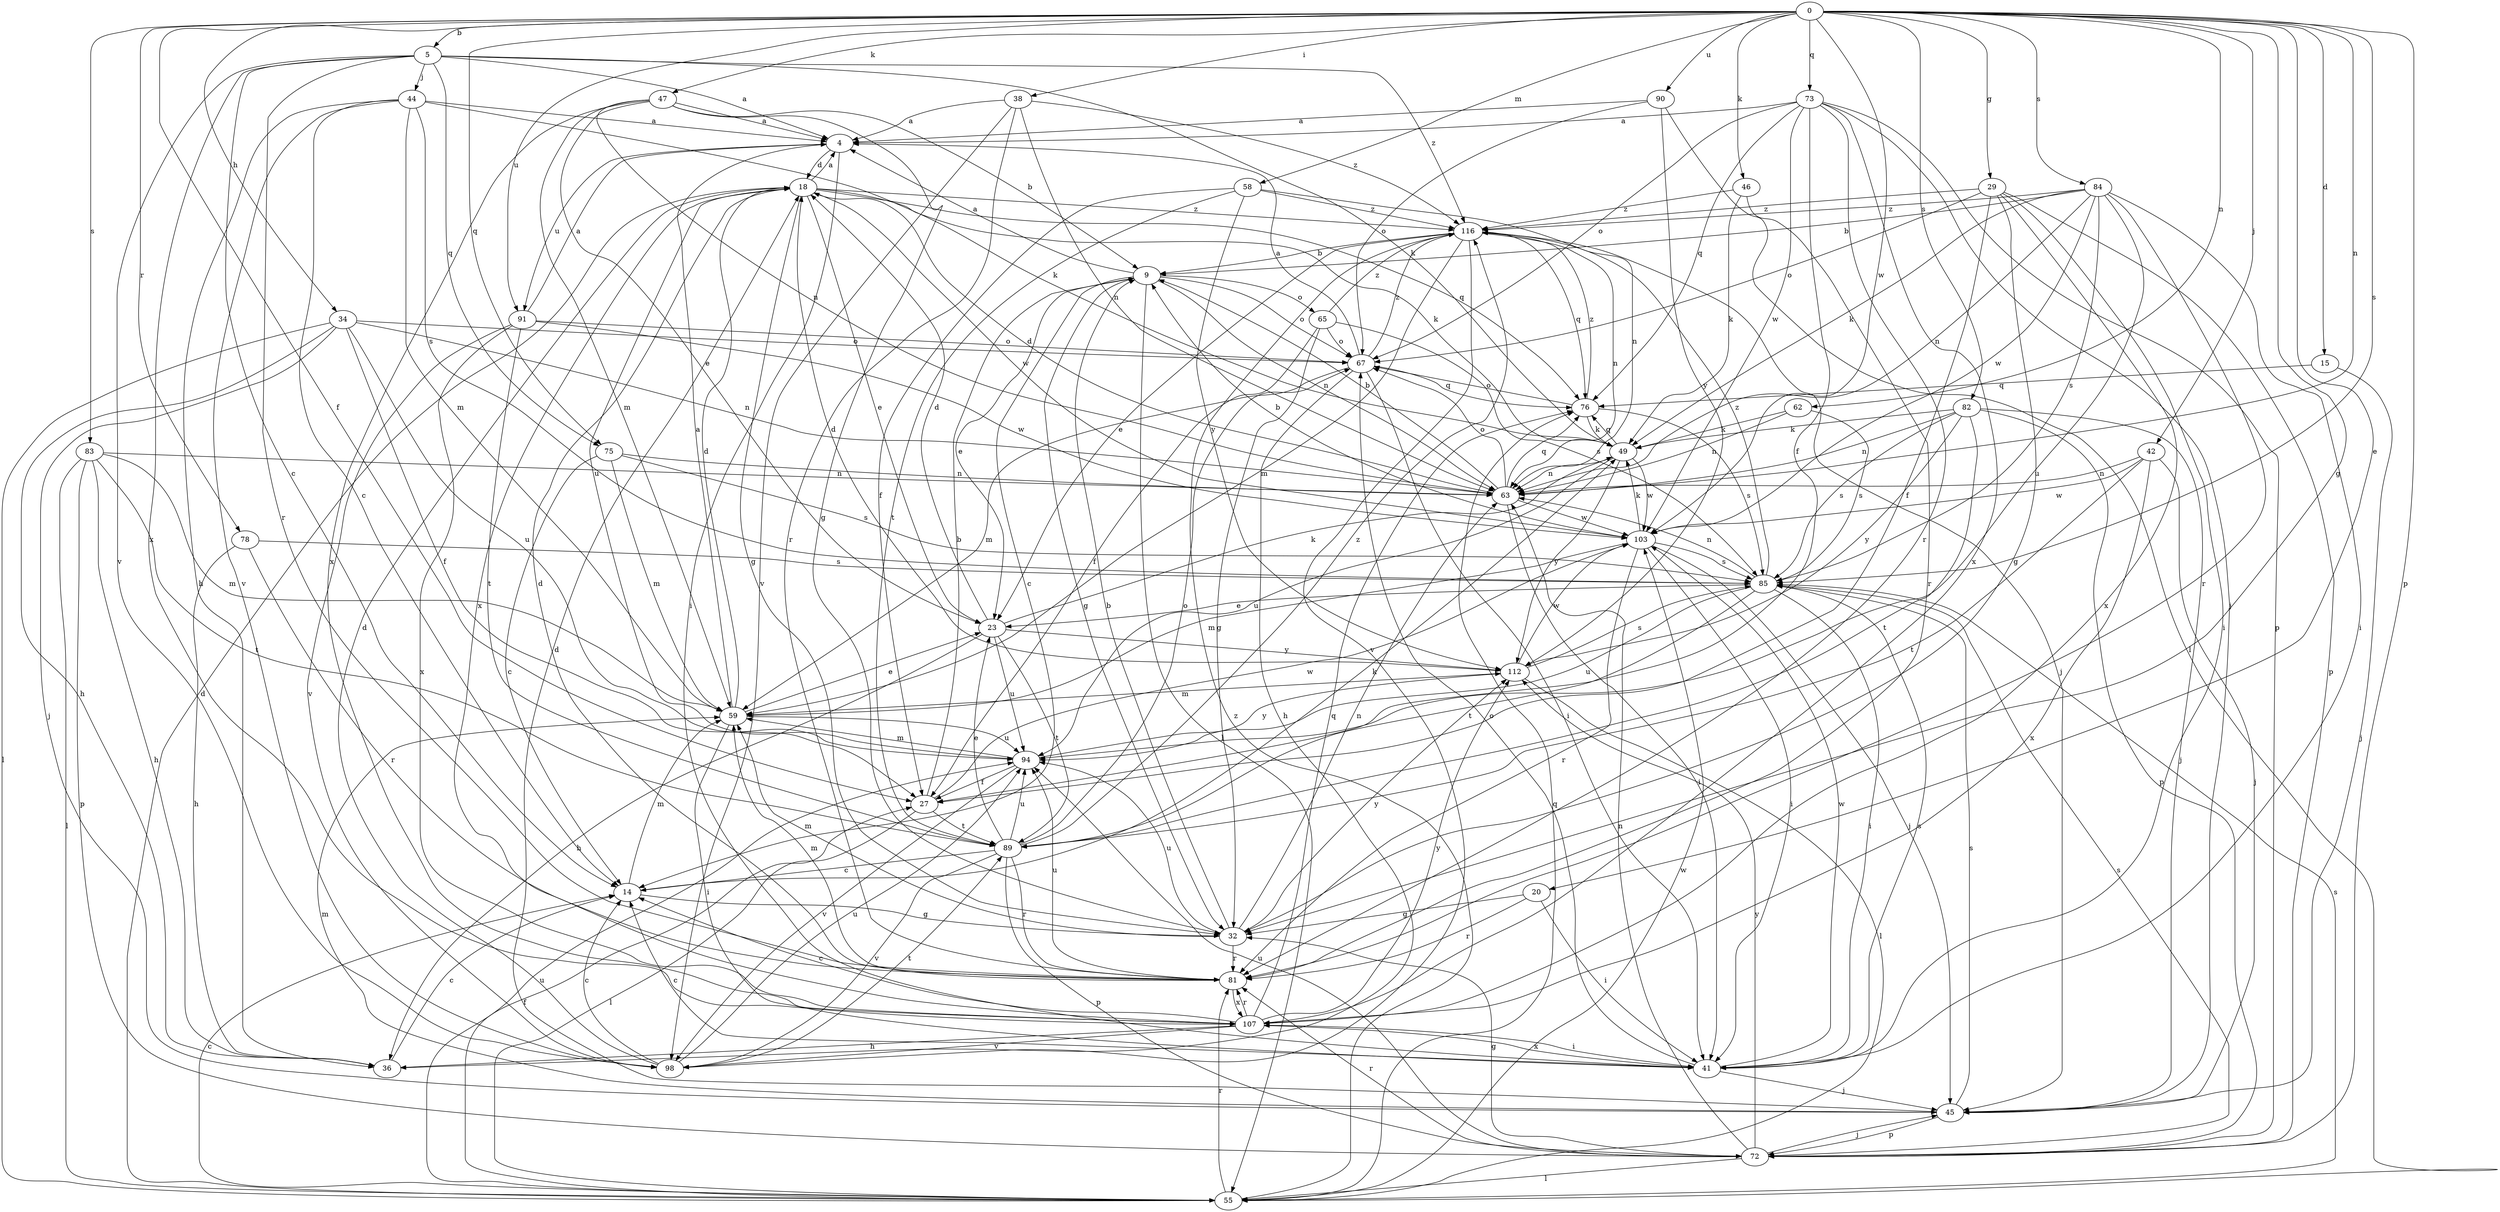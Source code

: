 strict digraph  {
0;
4;
5;
9;
14;
15;
18;
20;
23;
27;
29;
32;
34;
36;
38;
41;
42;
44;
45;
46;
47;
49;
55;
58;
59;
62;
63;
65;
67;
72;
73;
75;
76;
78;
81;
82;
83;
84;
85;
89;
90;
91;
94;
98;
103;
107;
112;
116;
0 -> 5  [label=b];
0 -> 15  [label=d];
0 -> 20  [label=e];
0 -> 27  [label=f];
0 -> 29  [label=g];
0 -> 32  [label=g];
0 -> 34  [label=h];
0 -> 38  [label=i];
0 -> 42  [label=j];
0 -> 46  [label=k];
0 -> 47  [label=k];
0 -> 58  [label=m];
0 -> 62  [label=n];
0 -> 63  [label=n];
0 -> 72  [label=p];
0 -> 73  [label=q];
0 -> 75  [label=q];
0 -> 78  [label=r];
0 -> 82  [label=s];
0 -> 83  [label=s];
0 -> 84  [label=s];
0 -> 85  [label=s];
0 -> 90  [label=u];
0 -> 91  [label=u];
0 -> 103  [label=w];
4 -> 18  [label=d];
4 -> 41  [label=i];
4 -> 91  [label=u];
5 -> 4  [label=a];
5 -> 14  [label=c];
5 -> 44  [label=j];
5 -> 49  [label=k];
5 -> 75  [label=q];
5 -> 81  [label=r];
5 -> 98  [label=v];
5 -> 107  [label=x];
5 -> 116  [label=z];
9 -> 4  [label=a];
9 -> 14  [label=c];
9 -> 23  [label=e];
9 -> 32  [label=g];
9 -> 55  [label=l];
9 -> 63  [label=n];
9 -> 65  [label=o];
9 -> 67  [label=o];
14 -> 32  [label=g];
14 -> 49  [label=k];
14 -> 59  [label=m];
15 -> 45  [label=j];
15 -> 76  [label=q];
18 -> 4  [label=a];
18 -> 23  [label=e];
18 -> 32  [label=g];
18 -> 49  [label=k];
18 -> 76  [label=q];
18 -> 94  [label=u];
18 -> 103  [label=w];
18 -> 107  [label=x];
18 -> 116  [label=z];
20 -> 32  [label=g];
20 -> 41  [label=i];
20 -> 81  [label=r];
23 -> 18  [label=d];
23 -> 36  [label=h];
23 -> 49  [label=k];
23 -> 89  [label=t];
23 -> 94  [label=u];
23 -> 112  [label=y];
27 -> 9  [label=b];
27 -> 55  [label=l];
27 -> 89  [label=t];
27 -> 103  [label=w];
29 -> 27  [label=f];
29 -> 32  [label=g];
29 -> 41  [label=i];
29 -> 67  [label=o];
29 -> 72  [label=p];
29 -> 107  [label=x];
29 -> 116  [label=z];
32 -> 9  [label=b];
32 -> 59  [label=m];
32 -> 63  [label=n];
32 -> 81  [label=r];
32 -> 94  [label=u];
32 -> 112  [label=y];
34 -> 27  [label=f];
34 -> 36  [label=h];
34 -> 45  [label=j];
34 -> 55  [label=l];
34 -> 63  [label=n];
34 -> 67  [label=o];
34 -> 94  [label=u];
36 -> 14  [label=c];
38 -> 4  [label=a];
38 -> 63  [label=n];
38 -> 81  [label=r];
38 -> 98  [label=v];
38 -> 116  [label=z];
41 -> 14  [label=c];
41 -> 45  [label=j];
41 -> 67  [label=o];
41 -> 85  [label=s];
41 -> 103  [label=w];
41 -> 107  [label=x];
42 -> 45  [label=j];
42 -> 63  [label=n];
42 -> 89  [label=t];
42 -> 103  [label=w];
42 -> 107  [label=x];
44 -> 4  [label=a];
44 -> 14  [label=c];
44 -> 36  [label=h];
44 -> 49  [label=k];
44 -> 59  [label=m];
44 -> 85  [label=s];
44 -> 98  [label=v];
45 -> 18  [label=d];
45 -> 59  [label=m];
45 -> 72  [label=p];
45 -> 85  [label=s];
46 -> 49  [label=k];
46 -> 81  [label=r];
46 -> 116  [label=z];
47 -> 4  [label=a];
47 -> 9  [label=b];
47 -> 23  [label=e];
47 -> 32  [label=g];
47 -> 59  [label=m];
47 -> 63  [label=n];
47 -> 107  [label=x];
49 -> 63  [label=n];
49 -> 76  [label=q];
49 -> 94  [label=u];
49 -> 103  [label=w];
49 -> 112  [label=y];
55 -> 14  [label=c];
55 -> 18  [label=d];
55 -> 27  [label=f];
55 -> 76  [label=q];
55 -> 81  [label=r];
55 -> 85  [label=s];
55 -> 94  [label=u];
55 -> 103  [label=w];
55 -> 116  [label=z];
58 -> 27  [label=f];
58 -> 63  [label=n];
58 -> 89  [label=t];
58 -> 112  [label=y];
58 -> 116  [label=z];
59 -> 4  [label=a];
59 -> 18  [label=d];
59 -> 23  [label=e];
59 -> 41  [label=i];
59 -> 94  [label=u];
62 -> 49  [label=k];
62 -> 63  [label=n];
62 -> 85  [label=s];
63 -> 9  [label=b];
63 -> 18  [label=d];
63 -> 41  [label=i];
63 -> 67  [label=o];
63 -> 76  [label=q];
63 -> 103  [label=w];
65 -> 27  [label=f];
65 -> 32  [label=g];
65 -> 67  [label=o];
65 -> 85  [label=s];
65 -> 116  [label=z];
67 -> 4  [label=a];
67 -> 36  [label=h];
67 -> 41  [label=i];
67 -> 59  [label=m];
67 -> 76  [label=q];
67 -> 116  [label=z];
72 -> 32  [label=g];
72 -> 45  [label=j];
72 -> 55  [label=l];
72 -> 63  [label=n];
72 -> 81  [label=r];
72 -> 85  [label=s];
72 -> 94  [label=u];
72 -> 112  [label=y];
73 -> 4  [label=a];
73 -> 27  [label=f];
73 -> 45  [label=j];
73 -> 67  [label=o];
73 -> 72  [label=p];
73 -> 76  [label=q];
73 -> 81  [label=r];
73 -> 103  [label=w];
73 -> 107  [label=x];
75 -> 14  [label=c];
75 -> 59  [label=m];
75 -> 63  [label=n];
75 -> 85  [label=s];
76 -> 49  [label=k];
76 -> 67  [label=o];
76 -> 85  [label=s];
76 -> 116  [label=z];
78 -> 36  [label=h];
78 -> 81  [label=r];
78 -> 85  [label=s];
81 -> 18  [label=d];
81 -> 59  [label=m];
81 -> 94  [label=u];
81 -> 107  [label=x];
82 -> 45  [label=j];
82 -> 49  [label=k];
82 -> 63  [label=n];
82 -> 72  [label=p];
82 -> 85  [label=s];
82 -> 89  [label=t];
82 -> 112  [label=y];
83 -> 36  [label=h];
83 -> 55  [label=l];
83 -> 59  [label=m];
83 -> 63  [label=n];
83 -> 72  [label=p];
83 -> 89  [label=t];
84 -> 9  [label=b];
84 -> 41  [label=i];
84 -> 49  [label=k];
84 -> 63  [label=n];
84 -> 81  [label=r];
84 -> 85  [label=s];
84 -> 94  [label=u];
84 -> 103  [label=w];
84 -> 116  [label=z];
85 -> 23  [label=e];
85 -> 41  [label=i];
85 -> 63  [label=n];
85 -> 89  [label=t];
85 -> 94  [label=u];
85 -> 116  [label=z];
89 -> 14  [label=c];
89 -> 23  [label=e];
89 -> 67  [label=o];
89 -> 72  [label=p];
89 -> 81  [label=r];
89 -> 94  [label=u];
89 -> 98  [label=v];
89 -> 116  [label=z];
90 -> 4  [label=a];
90 -> 55  [label=l];
90 -> 67  [label=o];
90 -> 112  [label=y];
91 -> 4  [label=a];
91 -> 67  [label=o];
91 -> 89  [label=t];
91 -> 98  [label=v];
91 -> 103  [label=w];
91 -> 107  [label=x];
94 -> 27  [label=f];
94 -> 59  [label=m];
94 -> 98  [label=v];
94 -> 112  [label=y];
98 -> 14  [label=c];
98 -> 18  [label=d];
98 -> 89  [label=t];
98 -> 94  [label=u];
103 -> 9  [label=b];
103 -> 41  [label=i];
103 -> 45  [label=j];
103 -> 49  [label=k];
103 -> 59  [label=m];
103 -> 81  [label=r];
103 -> 85  [label=s];
107 -> 14  [label=c];
107 -> 36  [label=h];
107 -> 41  [label=i];
107 -> 76  [label=q];
107 -> 81  [label=r];
107 -> 98  [label=v];
107 -> 112  [label=y];
112 -> 18  [label=d];
112 -> 55  [label=l];
112 -> 59  [label=m];
112 -> 85  [label=s];
112 -> 103  [label=w];
116 -> 9  [label=b];
116 -> 23  [label=e];
116 -> 45  [label=j];
116 -> 59  [label=m];
116 -> 63  [label=n];
116 -> 76  [label=q];
116 -> 98  [label=v];
}
